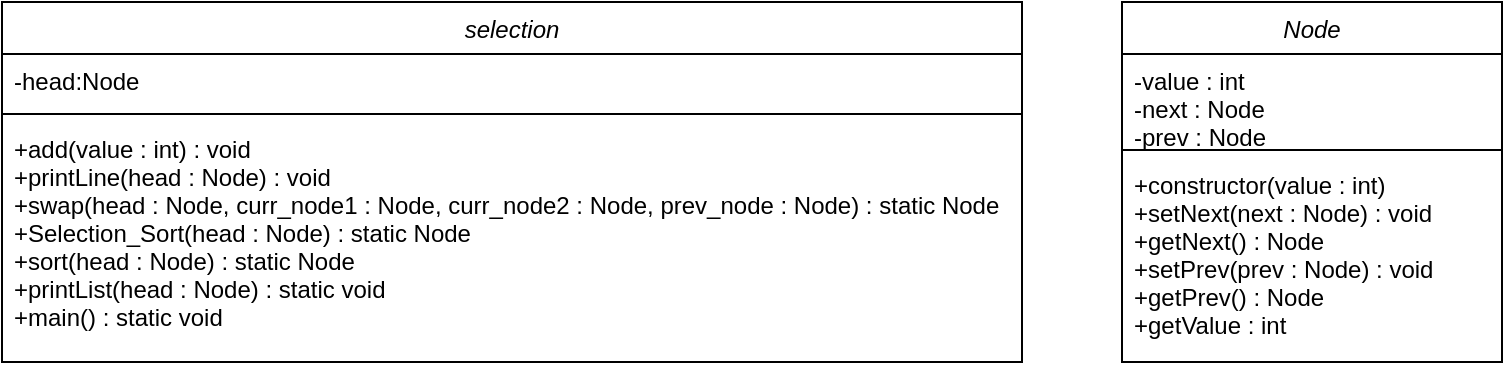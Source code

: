 <mxfile version="19.0.3" type="device"><diagram id="C5RBs43oDa-KdzZeNtuy" name="Page-1"><mxGraphModel dx="649" dy="401" grid="1" gridSize="10" guides="1" tooltips="1" connect="1" arrows="1" fold="1" page="1" pageScale="1" pageWidth="827" pageHeight="1169" math="0" shadow="0"><root><mxCell id="WIyWlLk6GJQsqaUBKTNV-0"/><mxCell id="WIyWlLk6GJQsqaUBKTNV-1" parent="WIyWlLk6GJQsqaUBKTNV-0"/><mxCell id="zkfFHV4jXpPFQw0GAbJ--0" value="selection" style="swimlane;fontStyle=2;align=center;verticalAlign=top;childLayout=stackLayout;horizontal=1;startSize=26;horizontalStack=0;resizeParent=1;resizeLast=0;collapsible=1;marginBottom=0;rounded=0;shadow=0;strokeWidth=1;" parent="WIyWlLk6GJQsqaUBKTNV-1" vertex="1"><mxGeometry x="50" y="120" width="510" height="180" as="geometry"><mxRectangle x="230" y="140" width="160" height="26" as="alternateBounds"/></mxGeometry></mxCell><mxCell id="zkfFHV4jXpPFQw0GAbJ--1" value="-head:Node" style="text;align=left;verticalAlign=top;spacingLeft=4;spacingRight=4;overflow=hidden;rotatable=0;points=[[0,0.5],[1,0.5]];portConstraint=eastwest;" parent="zkfFHV4jXpPFQw0GAbJ--0" vertex="1"><mxGeometry y="26" width="510" height="26" as="geometry"/></mxCell><mxCell id="zkfFHV4jXpPFQw0GAbJ--4" value="" style="line;html=1;strokeWidth=1;align=left;verticalAlign=middle;spacingTop=-1;spacingLeft=3;spacingRight=3;rotatable=0;labelPosition=right;points=[];portConstraint=eastwest;" parent="zkfFHV4jXpPFQw0GAbJ--0" vertex="1"><mxGeometry y="52" width="510" height="8" as="geometry"/></mxCell><mxCell id="zkfFHV4jXpPFQw0GAbJ--5" value="+add(value : int) : void&#10;+printLine(head : Node) : void&#10;+swap(head : Node, curr_node1 : Node, curr_node2 : Node, prev_node : Node) : static Node&#10;+Selection_Sort(head : Node) : static Node&#10;+sort(head : Node) : static Node&#10;+printList(head : Node) : static void&#10;+main() : static void" style="text;align=left;verticalAlign=top;spacingLeft=4;spacingRight=4;overflow=hidden;rotatable=0;points=[[0,0.5],[1,0.5]];portConstraint=eastwest;" parent="zkfFHV4jXpPFQw0GAbJ--0" vertex="1"><mxGeometry y="60" width="510" height="120" as="geometry"/></mxCell><mxCell id="X105NSVlqT9gwL6js2Hn-0" value="Node" style="swimlane;fontStyle=2;align=center;verticalAlign=top;childLayout=stackLayout;horizontal=1;startSize=26;horizontalStack=0;resizeParent=1;resizeLast=0;collapsible=1;marginBottom=0;rounded=0;shadow=0;strokeWidth=1;" parent="WIyWlLk6GJQsqaUBKTNV-1" vertex="1"><mxGeometry x="610" y="120" width="190" height="180" as="geometry"><mxRectangle x="230" y="140" width="160" height="26" as="alternateBounds"/></mxGeometry></mxCell><mxCell id="X105NSVlqT9gwL6js2Hn-1" value="-value : int&#10;-next : Node&#10;-prev : Node&#10;" style="text;align=left;verticalAlign=top;spacingLeft=4;spacingRight=4;overflow=hidden;rotatable=0;points=[[0,0.5],[1,0.5]];portConstraint=eastwest;" parent="X105NSVlqT9gwL6js2Hn-0" vertex="1"><mxGeometry y="26" width="190" height="44" as="geometry"/></mxCell><mxCell id="X105NSVlqT9gwL6js2Hn-2" value="" style="line;html=1;strokeWidth=1;align=left;verticalAlign=middle;spacingTop=-1;spacingLeft=3;spacingRight=3;rotatable=0;labelPosition=right;points=[];portConstraint=eastwest;" parent="X105NSVlqT9gwL6js2Hn-0" vertex="1"><mxGeometry y="70" width="190" height="8" as="geometry"/></mxCell><mxCell id="X105NSVlqT9gwL6js2Hn-4" value="+constructor(value : int)&#10;+setNext(next : Node) : void&#10;+getNext() : Node&#10;+setPrev(prev : Node) : void&#10;+getPrev() : Node&#10;+getValue : int&#10;&#10;" style="text;align=left;verticalAlign=top;spacingLeft=4;spacingRight=4;overflow=hidden;rotatable=0;points=[[0,0.5],[1,0.5]];portConstraint=eastwest;" parent="X105NSVlqT9gwL6js2Hn-0" vertex="1"><mxGeometry y="78" width="190" height="90" as="geometry"/></mxCell></root></mxGraphModel></diagram></mxfile>